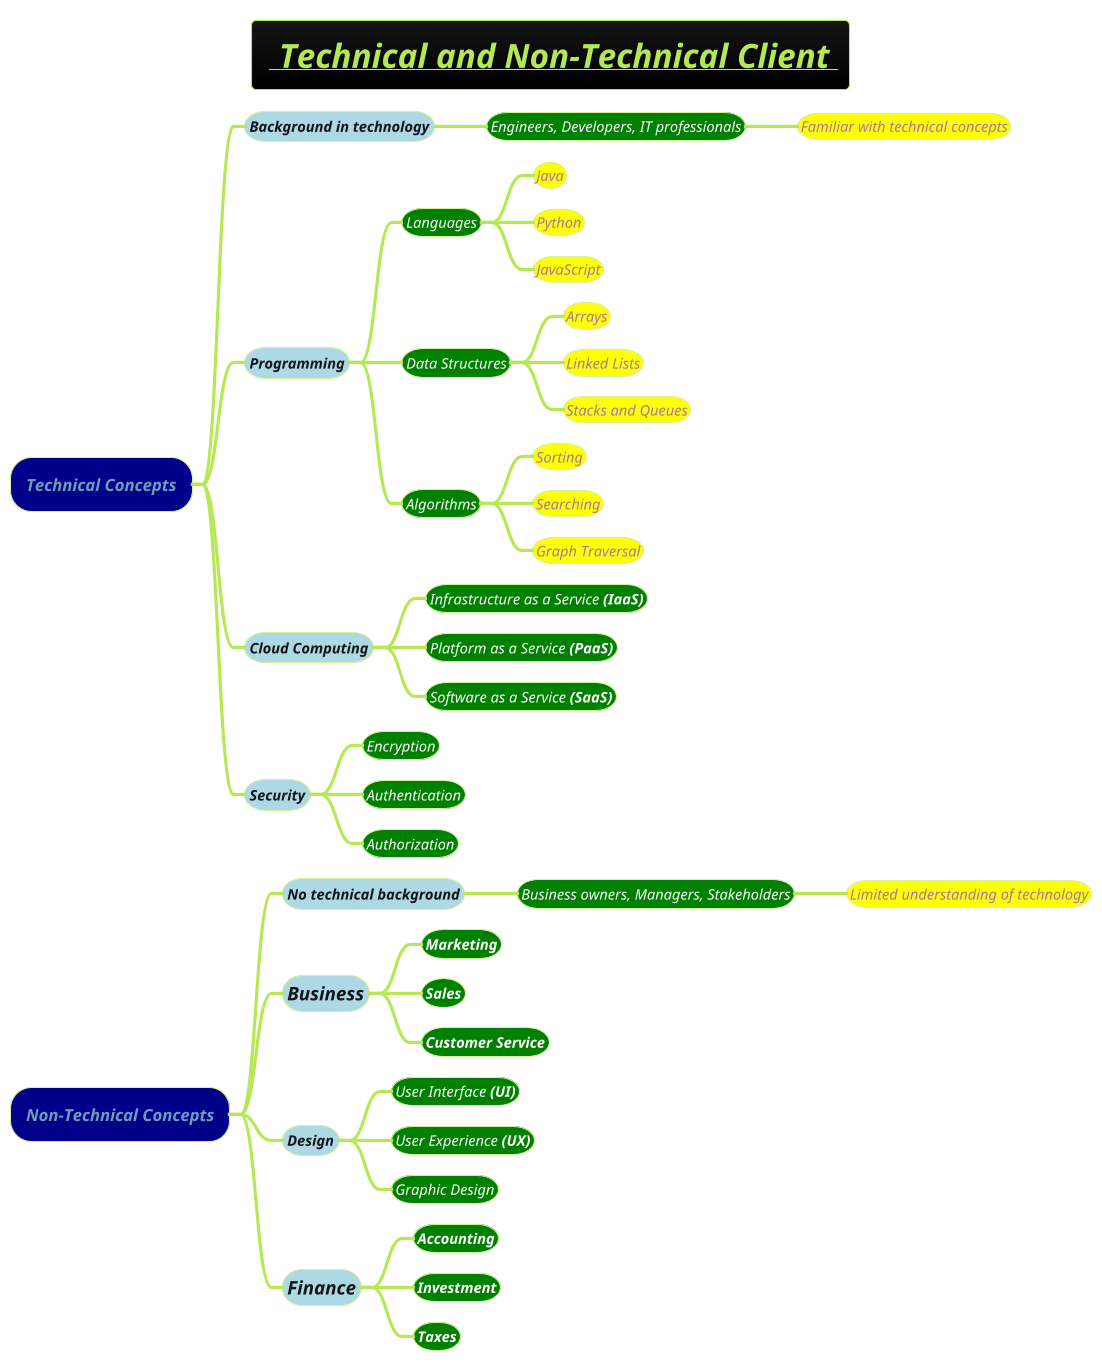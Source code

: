 @startmindmap
title =<i> __ Technical and Non-Technical Client __
!theme hacker

*[#darkblue] <i>Technical Concepts
**[#lightblue] <i><size:14>Background in technology
***[#green] <i><size:14><color #white>Engineers, Developers, IT professionals
****[#yellow] <i><size:14>Familiar with technical concepts
**[#lightblue] <i><size:14>Programming
***[#green] <i><size:14><color #white>Languages
****[#yellow] <i><size:14>Java
****[#yellow] <i><size:14>Python
****[#yellow] <i><size:14>JavaScript
***[#green] <i><size:14><color #white>Data Structures
****[#yellow] <i><size:14>Arrays
****[#yellow] <i><size:14>Linked Lists
****[#yellow] <i><size:14>Stacks and Queues
***[#green] <i><size:14><color #white>Algorithms
****[#yellow] <i><size:14>Sorting
****[#yellow] <i><size:14>Searching
****[#yellow] <i><size:14>Graph Traversal
**[#lightblue] <i><size:14>Cloud Computing
***[#green] <i><size:14><color #white>Infrastructure as a Service **(IaaS)**
***[#green] <i><size:14><color #white>Platform as a Service **(PaaS)**
***[#green] <i><size:14><color #white>Software as a Service **(SaaS)**
**[#lightblue] <i><size:14>Security
***[#green] <i><size:14><color #white>Encryption
***[#green] <i><size:14><color #white>Authentication
***[#green] <i><size:14><color #white>Authorization

*[#darkblue] <i>**Non-Technical Concepts**
**[#lightblue] <i><size:14>No technical background
***[#green] <i><size:14><color #white>Business owners, Managers, Stakeholders
****[#yellow] <i><size:14>Limited understanding of technology
**[#lightblue] <i><size:18>**Business**
***[#green] <i><size:14><color #white>**Marketing**
***[#green] <i><size:14><color #white>**Sales**
***[#green] <i><size:14><color #white>**Customer Service**
**[#lightblue] <i><size:14>Design
***[#green] <i><size:14><color #white>User Interface **(UI)**
***[#green] <i><size:14><color #white>User Experience **(UX)**
***[#green] <i><size:14><color #white>Graphic Design
**[#lightblue] <i><size:18>**Finance**
***[#green] <i><size:14><color #white>**Accounting**
***[#green] <i><size:14><color #white>**Investment**
***[#green] <i><size:14><color #white>**Taxes**

@endmindmap
